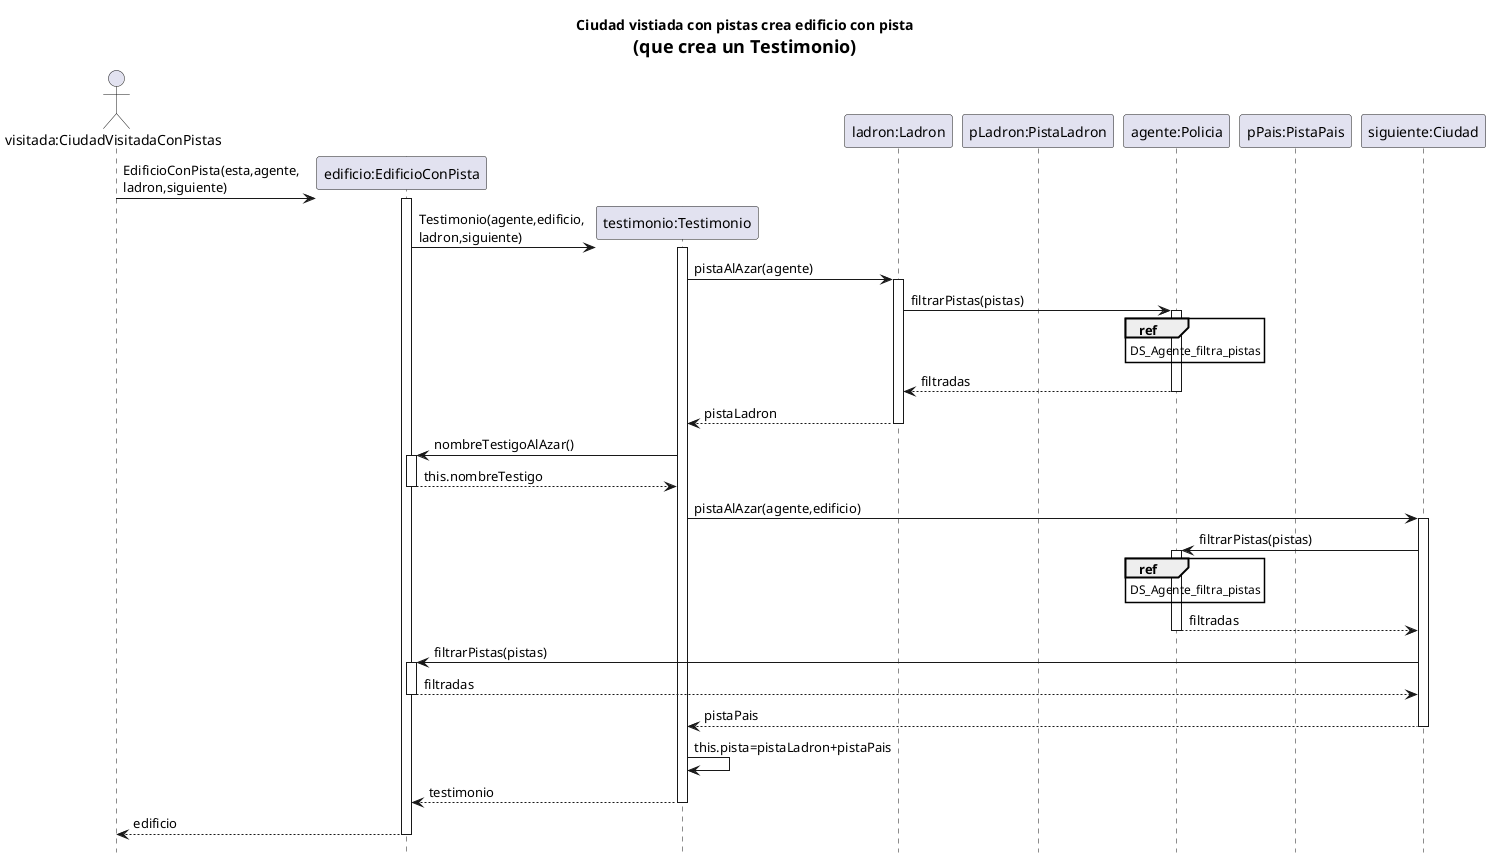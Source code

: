 @startuml EdificioConPista_es_creado_y_crea_Testimonio
hide footbox
!pragma teoz true
skinparam maxMessageSize 200
title Ciudad vistiada con pistas crea edificio con pista\n<size:18>(que crea un Testimonio)</size>

actor "visitada:CiudadVisitadaConPistas" as v
participant "edificio:EdificioConPista" as e
participant "testimonio:Testimonio" as t
participant "ladron:Ladron" as l
participant "pLadron:PistaLadron" as pl
participant "agente:Policia" as a
participant "pPais:PistaPais" as pp
participant "siguiente:Ciudad" as s

v -> e**: EdificioConPista(esta,agente,\nladron,siguiente)
    activate e
    e->t**: Testimonio(agente,edificio,\nladron,siguiente)
    activate t
        t->l++: pistaAlAzar(agente)
            l->a++: filtrarPistas(pistas)
            ref over a
                DS_Agente_filtra_pistas
            end ref
            return filtradas
        return pistaLadron
        t->e++: nombreTestigoAlAzar()
        return this.nombreTestigo
        t->s++: pistaAlAzar(agente,edificio)
            s->a++: filtrarPistas(pistas)
            ref over a
                DS_Agente_filtra_pistas
            end ref
            return filtradas
            s->e++: filtrarPistas(pistas)
            return filtradas
        return pistaPais
        t->t: this.pista=pistaLadron+pistaPais
    return testimonio
return edificio
@enduml

